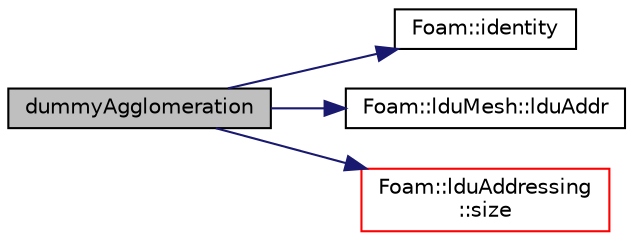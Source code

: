 digraph "dummyAgglomeration"
{
  bgcolor="transparent";
  edge [fontname="Helvetica",fontsize="10",labelfontname="Helvetica",labelfontsize="10"];
  node [fontname="Helvetica",fontsize="10",shape=record];
  rankdir="LR";
  Node1 [label="dummyAgglomeration",height=0.2,width=0.4,color="black", fillcolor="grey75", style="filled", fontcolor="black"];
  Node1 -> Node2 [color="midnightblue",fontsize="10",style="solid",fontname="Helvetica"];
  Node2 [label="Foam::identity",height=0.2,width=0.4,color="black",URL="$a10936.html#a36af96cb841435845fffb4fe69208490",tooltip="Create identity map (map[i] == i) of given length. "];
  Node1 -> Node3 [color="midnightblue",fontsize="10",style="solid",fontname="Helvetica"];
  Node3 [label="Foam::lduMesh::lduAddr",height=0.2,width=0.4,color="black",URL="$a01313.html#aa8cf9537f2d75b0ec56f3b0160841d02",tooltip="Return ldu addressing. "];
  Node1 -> Node4 [color="midnightblue",fontsize="10",style="solid",fontname="Helvetica"];
  Node4 [label="Foam::lduAddressing\l::size",height=0.2,width=0.4,color="red",URL="$a01306.html#a65cea301e2d6033c43932d12d91c792f",tooltip="Return number of equations. "];
}
